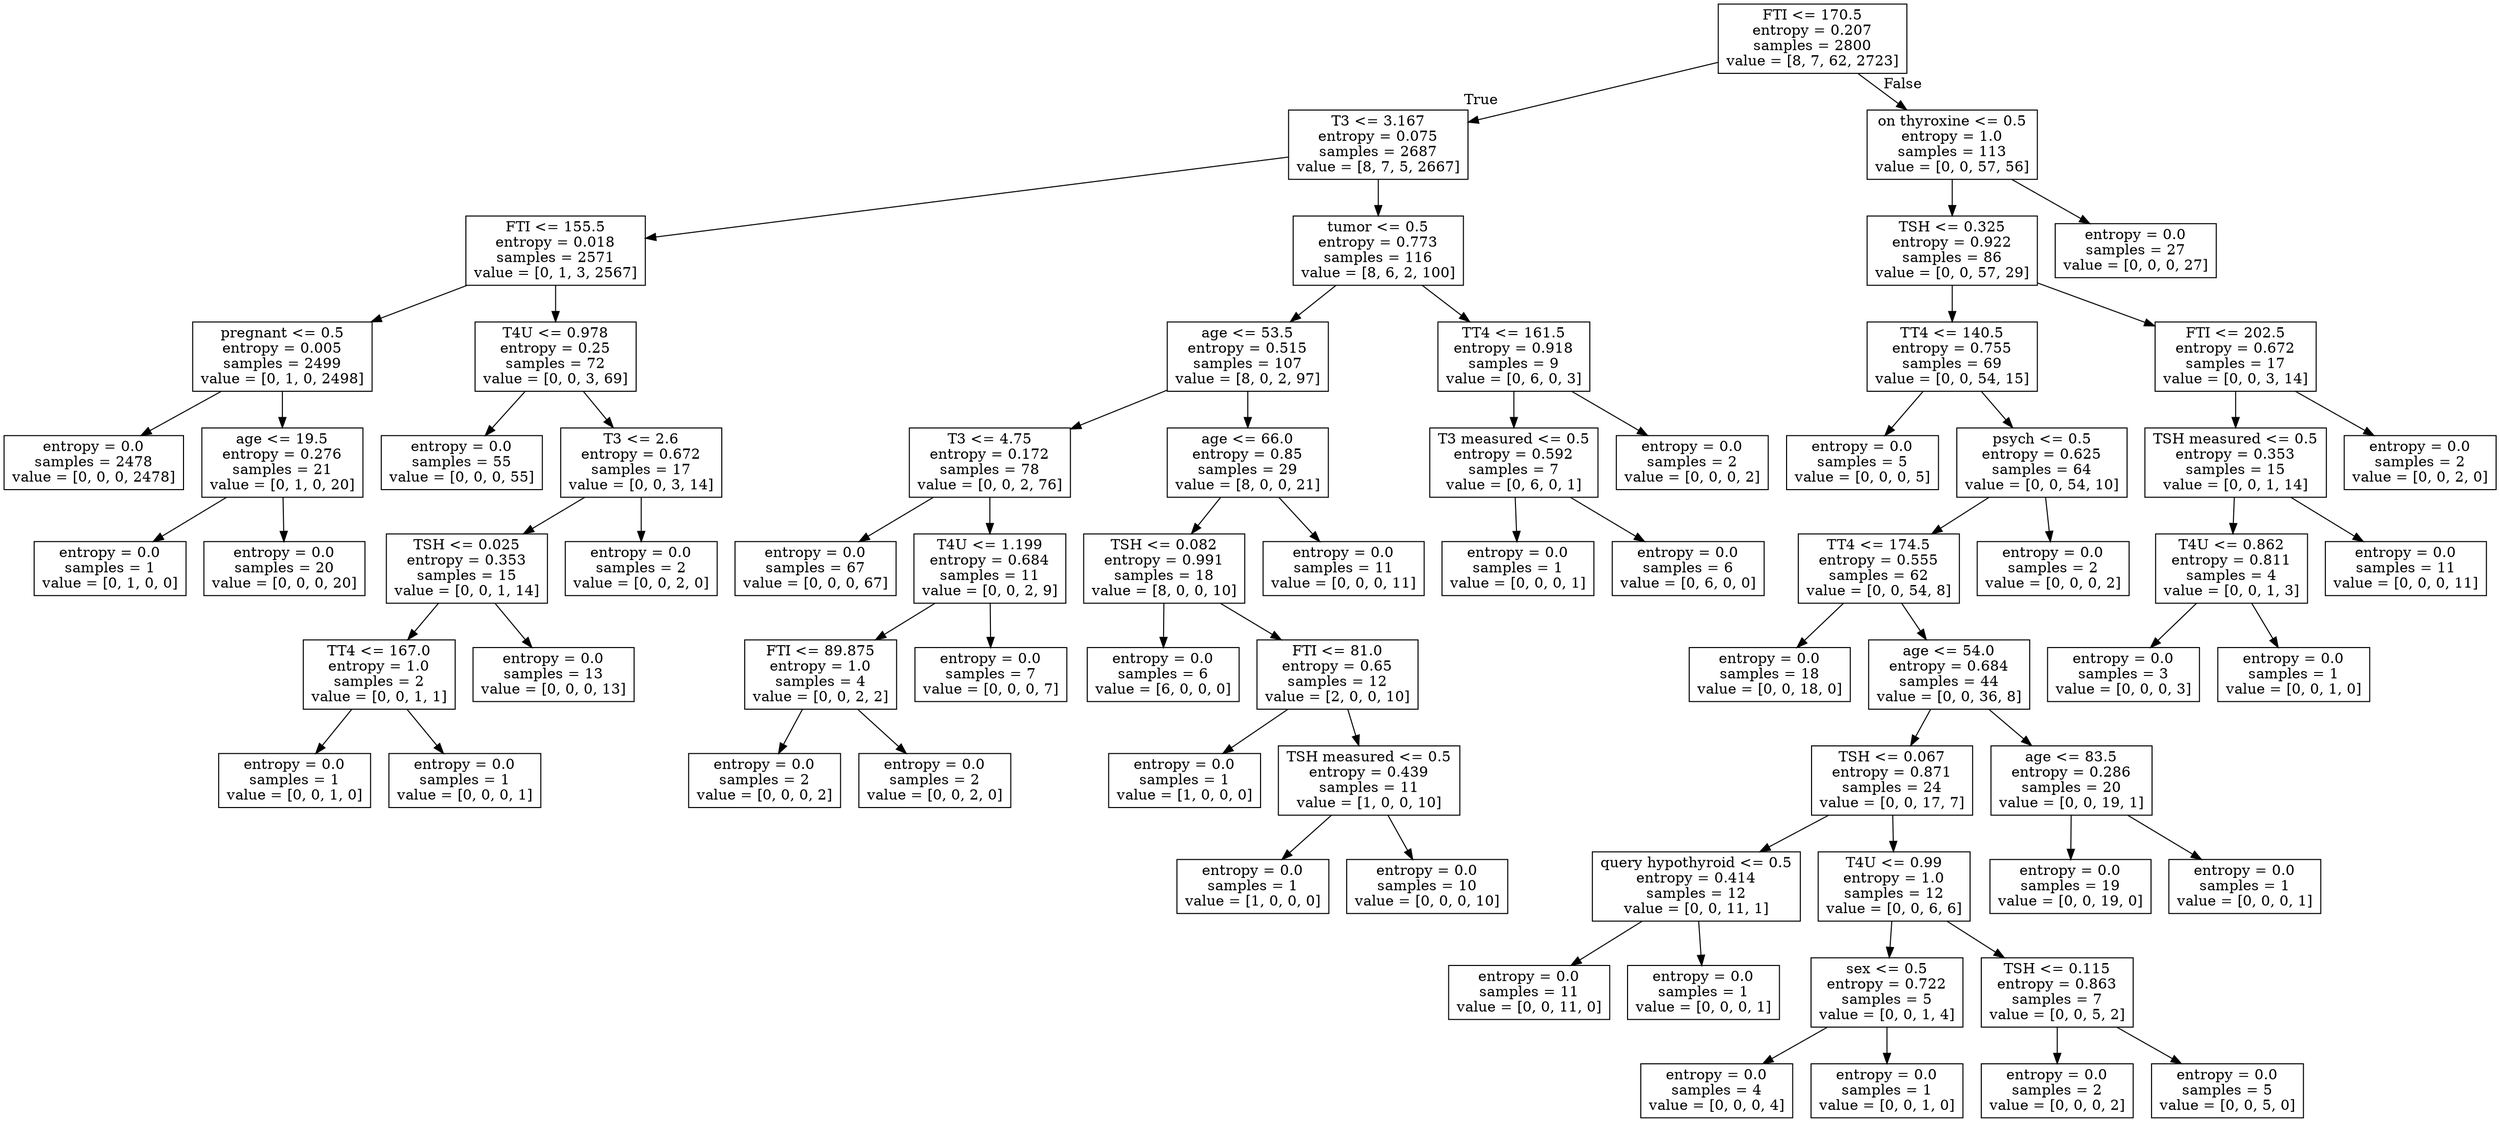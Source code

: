 digraph Tree {
node [shape=box] ;
0 [label="FTI <= 170.5\nentropy = 0.207\nsamples = 2800\nvalue = [8, 7, 62, 2723]"] ;
1 [label="T3 <= 3.167\nentropy = 0.075\nsamples = 2687\nvalue = [8, 7, 5, 2667]"] ;
0 -> 1 [labeldistance=2.5, labelangle=45, headlabel="True"] ;
2 [label="FTI <= 155.5\nentropy = 0.018\nsamples = 2571\nvalue = [0, 1, 3, 2567]"] ;
1 -> 2 ;
3 [label="pregnant <= 0.5\nentropy = 0.005\nsamples = 2499\nvalue = [0, 1, 0, 2498]"] ;
2 -> 3 ;
4 [label="entropy = 0.0\nsamples = 2478\nvalue = [0, 0, 0, 2478]"] ;
3 -> 4 ;
5 [label="age <= 19.5\nentropy = 0.276\nsamples = 21\nvalue = [0, 1, 0, 20]"] ;
3 -> 5 ;
6 [label="entropy = 0.0\nsamples = 1\nvalue = [0, 1, 0, 0]"] ;
5 -> 6 ;
7 [label="entropy = 0.0\nsamples = 20\nvalue = [0, 0, 0, 20]"] ;
5 -> 7 ;
8 [label="T4U <= 0.978\nentropy = 0.25\nsamples = 72\nvalue = [0, 0, 3, 69]"] ;
2 -> 8 ;
9 [label="entropy = 0.0\nsamples = 55\nvalue = [0, 0, 0, 55]"] ;
8 -> 9 ;
10 [label="T3 <= 2.6\nentropy = 0.672\nsamples = 17\nvalue = [0, 0, 3, 14]"] ;
8 -> 10 ;
11 [label="TSH <= 0.025\nentropy = 0.353\nsamples = 15\nvalue = [0, 0, 1, 14]"] ;
10 -> 11 ;
12 [label="TT4 <= 167.0\nentropy = 1.0\nsamples = 2\nvalue = [0, 0, 1, 1]"] ;
11 -> 12 ;
13 [label="entropy = 0.0\nsamples = 1\nvalue = [0, 0, 1, 0]"] ;
12 -> 13 ;
14 [label="entropy = 0.0\nsamples = 1\nvalue = [0, 0, 0, 1]"] ;
12 -> 14 ;
15 [label="entropy = 0.0\nsamples = 13\nvalue = [0, 0, 0, 13]"] ;
11 -> 15 ;
16 [label="entropy = 0.0\nsamples = 2\nvalue = [0, 0, 2, 0]"] ;
10 -> 16 ;
17 [label="tumor <= 0.5\nentropy = 0.773\nsamples = 116\nvalue = [8, 6, 2, 100]"] ;
1 -> 17 ;
18 [label="age <= 53.5\nentropy = 0.515\nsamples = 107\nvalue = [8, 0, 2, 97]"] ;
17 -> 18 ;
19 [label="T3 <= 4.75\nentropy = 0.172\nsamples = 78\nvalue = [0, 0, 2, 76]"] ;
18 -> 19 ;
20 [label="entropy = 0.0\nsamples = 67\nvalue = [0, 0, 0, 67]"] ;
19 -> 20 ;
21 [label="T4U <= 1.199\nentropy = 0.684\nsamples = 11\nvalue = [0, 0, 2, 9]"] ;
19 -> 21 ;
22 [label="FTI <= 89.875\nentropy = 1.0\nsamples = 4\nvalue = [0, 0, 2, 2]"] ;
21 -> 22 ;
23 [label="entropy = 0.0\nsamples = 2\nvalue = [0, 0, 0, 2]"] ;
22 -> 23 ;
24 [label="entropy = 0.0\nsamples = 2\nvalue = [0, 0, 2, 0]"] ;
22 -> 24 ;
25 [label="entropy = 0.0\nsamples = 7\nvalue = [0, 0, 0, 7]"] ;
21 -> 25 ;
26 [label="age <= 66.0\nentropy = 0.85\nsamples = 29\nvalue = [8, 0, 0, 21]"] ;
18 -> 26 ;
27 [label="TSH <= 0.082\nentropy = 0.991\nsamples = 18\nvalue = [8, 0, 0, 10]"] ;
26 -> 27 ;
28 [label="entropy = 0.0\nsamples = 6\nvalue = [6, 0, 0, 0]"] ;
27 -> 28 ;
29 [label="FTI <= 81.0\nentropy = 0.65\nsamples = 12\nvalue = [2, 0, 0, 10]"] ;
27 -> 29 ;
30 [label="entropy = 0.0\nsamples = 1\nvalue = [1, 0, 0, 0]"] ;
29 -> 30 ;
31 [label="TSH measured <= 0.5\nentropy = 0.439\nsamples = 11\nvalue = [1, 0, 0, 10]"] ;
29 -> 31 ;
32 [label="entropy = 0.0\nsamples = 1\nvalue = [1, 0, 0, 0]"] ;
31 -> 32 ;
33 [label="entropy = 0.0\nsamples = 10\nvalue = [0, 0, 0, 10]"] ;
31 -> 33 ;
34 [label="entropy = 0.0\nsamples = 11\nvalue = [0, 0, 0, 11]"] ;
26 -> 34 ;
35 [label="TT4 <= 161.5\nentropy = 0.918\nsamples = 9\nvalue = [0, 6, 0, 3]"] ;
17 -> 35 ;
36 [label="T3 measured <= 0.5\nentropy = 0.592\nsamples = 7\nvalue = [0, 6, 0, 1]"] ;
35 -> 36 ;
37 [label="entropy = 0.0\nsamples = 1\nvalue = [0, 0, 0, 1]"] ;
36 -> 37 ;
38 [label="entropy = 0.0\nsamples = 6\nvalue = [0, 6, 0, 0]"] ;
36 -> 38 ;
39 [label="entropy = 0.0\nsamples = 2\nvalue = [0, 0, 0, 2]"] ;
35 -> 39 ;
40 [label="on thyroxine <= 0.5\nentropy = 1.0\nsamples = 113\nvalue = [0, 0, 57, 56]"] ;
0 -> 40 [labeldistance=2.5, labelangle=-45, headlabel="False"] ;
41 [label="TSH <= 0.325\nentropy = 0.922\nsamples = 86\nvalue = [0, 0, 57, 29]"] ;
40 -> 41 ;
42 [label="TT4 <= 140.5\nentropy = 0.755\nsamples = 69\nvalue = [0, 0, 54, 15]"] ;
41 -> 42 ;
43 [label="entropy = 0.0\nsamples = 5\nvalue = [0, 0, 0, 5]"] ;
42 -> 43 ;
44 [label="psych <= 0.5\nentropy = 0.625\nsamples = 64\nvalue = [0, 0, 54, 10]"] ;
42 -> 44 ;
45 [label="TT4 <= 174.5\nentropy = 0.555\nsamples = 62\nvalue = [0, 0, 54, 8]"] ;
44 -> 45 ;
46 [label="entropy = 0.0\nsamples = 18\nvalue = [0, 0, 18, 0]"] ;
45 -> 46 ;
47 [label="age <= 54.0\nentropy = 0.684\nsamples = 44\nvalue = [0, 0, 36, 8]"] ;
45 -> 47 ;
48 [label="TSH <= 0.067\nentropy = 0.871\nsamples = 24\nvalue = [0, 0, 17, 7]"] ;
47 -> 48 ;
49 [label="query hypothyroid <= 0.5\nentropy = 0.414\nsamples = 12\nvalue = [0, 0, 11, 1]"] ;
48 -> 49 ;
50 [label="entropy = 0.0\nsamples = 11\nvalue = [0, 0, 11, 0]"] ;
49 -> 50 ;
51 [label="entropy = 0.0\nsamples = 1\nvalue = [0, 0, 0, 1]"] ;
49 -> 51 ;
52 [label="T4U <= 0.99\nentropy = 1.0\nsamples = 12\nvalue = [0, 0, 6, 6]"] ;
48 -> 52 ;
53 [label="sex <= 0.5\nentropy = 0.722\nsamples = 5\nvalue = [0, 0, 1, 4]"] ;
52 -> 53 ;
54 [label="entropy = 0.0\nsamples = 4\nvalue = [0, 0, 0, 4]"] ;
53 -> 54 ;
55 [label="entropy = 0.0\nsamples = 1\nvalue = [0, 0, 1, 0]"] ;
53 -> 55 ;
56 [label="TSH <= 0.115\nentropy = 0.863\nsamples = 7\nvalue = [0, 0, 5, 2]"] ;
52 -> 56 ;
57 [label="entropy = 0.0\nsamples = 2\nvalue = [0, 0, 0, 2]"] ;
56 -> 57 ;
58 [label="entropy = 0.0\nsamples = 5\nvalue = [0, 0, 5, 0]"] ;
56 -> 58 ;
59 [label="age <= 83.5\nentropy = 0.286\nsamples = 20\nvalue = [0, 0, 19, 1]"] ;
47 -> 59 ;
60 [label="entropy = 0.0\nsamples = 19\nvalue = [0, 0, 19, 0]"] ;
59 -> 60 ;
61 [label="entropy = 0.0\nsamples = 1\nvalue = [0, 0, 0, 1]"] ;
59 -> 61 ;
62 [label="entropy = 0.0\nsamples = 2\nvalue = [0, 0, 0, 2]"] ;
44 -> 62 ;
63 [label="FTI <= 202.5\nentropy = 0.672\nsamples = 17\nvalue = [0, 0, 3, 14]"] ;
41 -> 63 ;
64 [label="TSH measured <= 0.5\nentropy = 0.353\nsamples = 15\nvalue = [0, 0, 1, 14]"] ;
63 -> 64 ;
65 [label="T4U <= 0.862\nentropy = 0.811\nsamples = 4\nvalue = [0, 0, 1, 3]"] ;
64 -> 65 ;
66 [label="entropy = 0.0\nsamples = 3\nvalue = [0, 0, 0, 3]"] ;
65 -> 66 ;
67 [label="entropy = 0.0\nsamples = 1\nvalue = [0, 0, 1, 0]"] ;
65 -> 67 ;
68 [label="entropy = 0.0\nsamples = 11\nvalue = [0, 0, 0, 11]"] ;
64 -> 68 ;
69 [label="entropy = 0.0\nsamples = 2\nvalue = [0, 0, 2, 0]"] ;
63 -> 69 ;
70 [label="entropy = 0.0\nsamples = 27\nvalue = [0, 0, 0, 27]"] ;
40 -> 70 ;
}